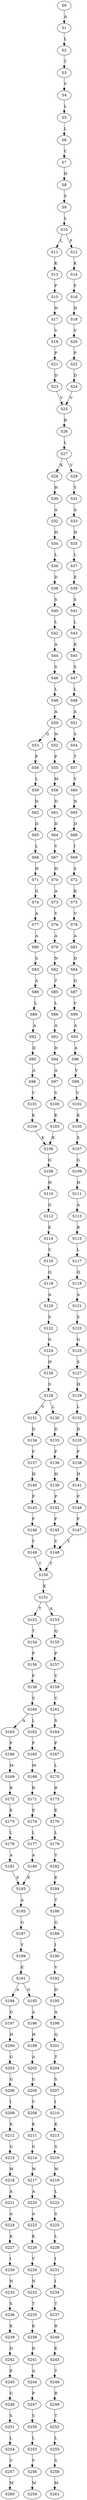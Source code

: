 strict digraph  {
	S0 -> S1 [ label = A ];
	S1 -> S2 [ label = L ];
	S2 -> S3 [ label = T ];
	S3 -> S4 [ label = V ];
	S4 -> S5 [ label = L ];
	S5 -> S6 [ label = L ];
	S6 -> S7 [ label = C ];
	S7 -> S8 [ label = H ];
	S8 -> S9 [ label = S ];
	S9 -> S10 [ label = L ];
	S10 -> S11 [ label = L ];
	S10 -> S12 [ label = F ];
	S11 -> S13 [ label = K ];
	S12 -> S14 [ label = K ];
	S13 -> S15 [ label = F ];
	S14 -> S16 [ label = F ];
	S15 -> S17 [ label = N ];
	S16 -> S18 [ label = N ];
	S17 -> S19 [ label = V ];
	S18 -> S20 [ label = V ];
	S19 -> S21 [ label = P ];
	S20 -> S22 [ label = P ];
	S21 -> S23 [ label = D ];
	S22 -> S24 [ label = D ];
	S23 -> S25 [ label = V ];
	S24 -> S25 [ label = V ];
	S25 -> S26 [ label = R ];
	S26 -> S27 [ label = L ];
	S27 -> S28 [ label = K ];
	S27 -> S29 [ label = V ];
	S28 -> S30 [ label = H ];
	S29 -> S31 [ label = Y ];
	S30 -> S32 [ label = A ];
	S31 -> S33 [ label = A ];
	S32 -> S34 [ label = H ];
	S33 -> S35 [ label = H ];
	S34 -> S36 [ label = L ];
	S35 -> S37 [ label = L ];
	S36 -> S38 [ label = D ];
	S37 -> S39 [ label = E ];
	S38 -> S40 [ label = S ];
	S39 -> S41 [ label = S ];
	S40 -> S42 [ label = L ];
	S41 -> S43 [ label = L ];
	S42 -> S44 [ label = A ];
	S43 -> S45 [ label = K ];
	S44 -> S46 [ label = S ];
	S45 -> S47 [ label = S ];
	S46 -> S48 [ label = L ];
	S47 -> S49 [ label = L ];
	S48 -> S50 [ label = A ];
	S49 -> S51 [ label = A ];
	S50 -> S52 [ label = N ];
	S50 -> S53 [ label = G ];
	S51 -> S54 [ label = S ];
	S52 -> S55 [ label = P ];
	S53 -> S56 [ label = P ];
	S54 -> S57 [ label = T ];
	S55 -> S58 [ label = M ];
	S56 -> S59 [ label = L ];
	S57 -> S60 [ label = V ];
	S58 -> S61 [ label = D ];
	S59 -> S62 [ label = D ];
	S60 -> S63 [ label = N ];
	S61 -> S64 [ label = D ];
	S62 -> S65 [ label = D ];
	S63 -> S66 [ label = D ];
	S64 -> S67 [ label = V ];
	S65 -> S68 [ label = L ];
	S66 -> S69 [ label = I ];
	S67 -> S70 [ label = H ];
	S68 -> S71 [ label = H ];
	S69 -> S72 [ label = S ];
	S70 -> S73 [ label = A ];
	S71 -> S74 [ label = G ];
	S72 -> S75 [ label = K ];
	S73 -> S76 [ label = V ];
	S74 -> S77 [ label = A ];
	S75 -> S78 [ label = V ];
	S76 -> S79 [ label = A ];
	S77 -> S80 [ label = A ];
	S78 -> S81 [ label = A ];
	S79 -> S82 [ label = N ];
	S80 -> S83 [ label = S ];
	S81 -> S84 [ label = D ];
	S82 -> S85 [ label = T ];
	S83 -> S86 [ label = A ];
	S84 -> S87 [ label = G ];
	S85 -> S88 [ label = L ];
	S86 -> S89 [ label = L ];
	S87 -> S90 [ label = V ];
	S88 -> S91 [ label = A ];
	S89 -> S92 [ label = A ];
	S90 -> S93 [ label = A ];
	S91 -> S94 [ label = D ];
	S92 -> S95 [ label = D ];
	S93 -> S96 [ label = A ];
	S94 -> S97 [ label = A ];
	S95 -> S98 [ label = A ];
	S96 -> S99 [ label = V ];
	S97 -> S100 [ label = V ];
	S98 -> S101 [ label = V ];
	S99 -> S102 [ label = V ];
	S100 -> S103 [ label = K ];
	S101 -> S104 [ label = K ];
	S102 -> S105 [ label = K ];
	S103 -> S106 [ label = K ];
	S104 -> S106 [ label = K ];
	S105 -> S107 [ label = S ];
	S106 -> S108 [ label = G ];
	S107 -> S109 [ label = G ];
	S108 -> S110 [ label = H ];
	S109 -> S111 [ label = H ];
	S110 -> S112 [ label = G ];
	S111 -> S113 [ label = A ];
	S112 -> S114 [ label = K ];
	S113 -> S115 [ label = R ];
	S114 -> S116 [ label = V ];
	S115 -> S117 [ label = L ];
	S116 -> S118 [ label = Q ];
	S117 -> S119 [ label = Q ];
	S118 -> S120 [ label = A ];
	S119 -> S121 [ label = A ];
	S120 -> S122 [ label = S ];
	S121 -> S123 [ label = S ];
	S122 -> S124 [ label = G ];
	S123 -> S125 [ label = G ];
	S124 -> S126 [ label = H ];
	S125 -> S127 [ label = S ];
	S126 -> S128 [ label = S ];
	S127 -> S129 [ label = H ];
	S128 -> S130 [ label = L ];
	S128 -> S131 [ label = V ];
	S129 -> S132 [ label = L ];
	S130 -> S133 [ label = D ];
	S131 -> S134 [ label = D ];
	S132 -> S135 [ label = D ];
	S133 -> S136 [ label = F ];
	S134 -> S137 [ label = F ];
	S135 -> S138 [ label = F ];
	S136 -> S139 [ label = H ];
	S137 -> S140 [ label = H ];
	S138 -> S141 [ label = H ];
	S139 -> S142 [ label = P ];
	S140 -> S143 [ label = P ];
	S141 -> S144 [ label = P ];
	S142 -> S145 [ label = F ];
	S143 -> S146 [ label = F ];
	S144 -> S147 [ label = F ];
	S145 -> S148 [ label = Y ];
	S146 -> S149 [ label = Y ];
	S147 -> S148 [ label = Y ];
	S148 -> S150 [ label = T ];
	S149 -> S150 [ label = T ];
	S150 -> S151 [ label = K ];
	S151 -> S152 [ label = T ];
	S151 -> S153 [ label = A ];
	S152 -> S154 [ label = T ];
	S153 -> S155 [ label = Q ];
	S154 -> S156 [ label = P ];
	S155 -> S157 [ label = P ];
	S156 -> S158 [ label = F ];
	S157 -> S159 [ label = Y ];
	S158 -> S160 [ label = S ];
	S159 -> S161 [ label = C ];
	S160 -> S162 [ label = L ];
	S160 -> S163 [ label = A ];
	S161 -> S164 [ label = S ];
	S162 -> S165 [ label = F ];
	S163 -> S166 [ label = F ];
	S164 -> S167 [ label = F ];
	S165 -> S168 [ label = M ];
	S166 -> S169 [ label = M ];
	S167 -> S170 [ label = L ];
	S168 -> S171 [ label = R ];
	S169 -> S172 [ label = R ];
	S170 -> S173 [ label = R ];
	S171 -> S174 [ label = E ];
	S172 -> S175 [ label = E ];
	S173 -> S176 [ label = E ];
	S174 -> S177 [ label = L ];
	S175 -> S178 [ label = L ];
	S176 -> S179 [ label = L ];
	S177 -> S180 [ label = A ];
	S178 -> S181 [ label = A ];
	S179 -> S182 [ label = T ];
	S180 -> S183 [ label = E ];
	S181 -> S183 [ label = E ];
	S182 -> S184 [ label = E ];
	S183 -> S185 [ label = A ];
	S184 -> S186 [ label = T ];
	S185 -> S187 [ label = G ];
	S186 -> S188 [ label = G ];
	S187 -> S189 [ label = Y ];
	S188 -> S190 [ label = I ];
	S189 -> S191 [ label = E ];
	S190 -> S192 [ label = V ];
	S191 -> S193 [ label = G ];
	S191 -> S194 [ label = A ];
	S192 -> S195 [ label = D ];
	S193 -> S196 [ label = A ];
	S194 -> S197 [ label = G ];
	S195 -> S198 [ label = A ];
	S196 -> S199 [ label = H ];
	S197 -> S200 [ label = H ];
	S198 -> S201 [ label = Q ];
	S199 -> S202 [ label = A ];
	S200 -> S203 [ label = G ];
	S201 -> S204 [ label = T ];
	S202 -> S205 [ label = G ];
	S203 -> S206 [ label = G ];
	S204 -> S207 [ label = S ];
	S205 -> S208 [ label = V ];
	S206 -> S209 [ label = I ];
	S207 -> S210 [ label = I ];
	S208 -> S211 [ label = K ];
	S209 -> S212 [ label = K ];
	S210 -> S213 [ label = K ];
	S211 -> S214 [ label = G ];
	S212 -> S215 [ label = G ];
	S213 -> S216 [ label = S ];
	S214 -> S217 [ label = W ];
	S215 -> S218 [ label = W ];
	S216 -> S219 [ label = W ];
	S217 -> S220 [ label = A ];
	S218 -> S221 [ label = A ];
	S219 -> S222 [ label = L ];
	S220 -> S223 [ label = A ];
	S221 -> S224 [ label = A ];
	S222 -> S225 [ label = S ];
	S223 -> S226 [ label = K ];
	S224 -> S227 [ label = K ];
	S225 -> S228 [ label = L ];
	S226 -> S229 [ label = V ];
	S227 -> S230 [ label = I ];
	S228 -> S231 [ label = I ];
	S229 -> S232 [ label = N ];
	S230 -> S233 [ label = N ];
	S231 -> S234 [ label = I ];
	S232 -> S235 [ label = T ];
	S233 -> S236 [ label = S ];
	S234 -> S237 [ label = T ];
	S235 -> S238 [ label = K ];
	S236 -> S239 [ label = K ];
	S237 -> S240 [ label = R ];
	S238 -> S241 [ label = D ];
	S239 -> S242 [ label = D ];
	S240 -> S243 [ label = E ];
	S241 -> S244 [ label = A ];
	S242 -> S245 [ label = E ];
	S243 -> S246 [ label = T ];
	S244 -> S247 [ label = P ];
	S245 -> S248 [ label = G ];
	S246 -> S249 [ label = R ];
	S247 -> S250 [ label = S ];
	S248 -> S251 [ label = S ];
	S249 -> S252 [ label = T ];
	S250 -> S253 [ label = L ];
	S251 -> S254 [ label = L ];
	S252 -> S255 [ label = L ];
	S253 -> S256 [ label = V ];
	S254 -> S257 [ label = V ];
	S255 -> S258 [ label = S ];
	S256 -> S259 [ label = M ];
	S257 -> S260 [ label = M ];
	S258 -> S261 [ label = M ];
}
